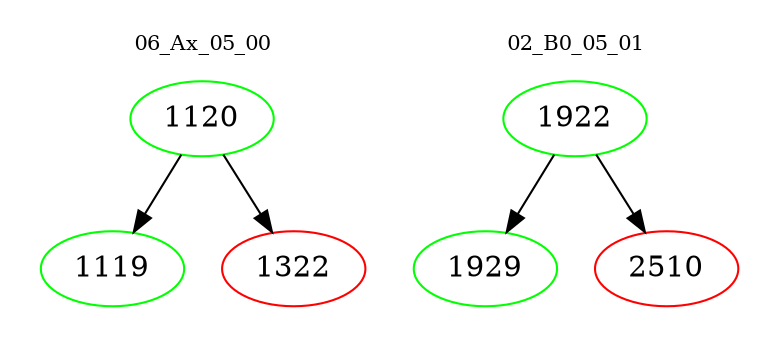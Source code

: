 digraph{
subgraph cluster_0 {
color = white
label = "06_Ax_05_00";
fontsize=10;
T0_1120 [label="1120", color="green"]
T0_1120 -> T0_1119 [color="black"]
T0_1119 [label="1119", color="green"]
T0_1120 -> T0_1322 [color="black"]
T0_1322 [label="1322", color="red"]
}
subgraph cluster_1 {
color = white
label = "02_B0_05_01";
fontsize=10;
T1_1922 [label="1922", color="green"]
T1_1922 -> T1_1929 [color="black"]
T1_1929 [label="1929", color="green"]
T1_1922 -> T1_2510 [color="black"]
T1_2510 [label="2510", color="red"]
}
}

